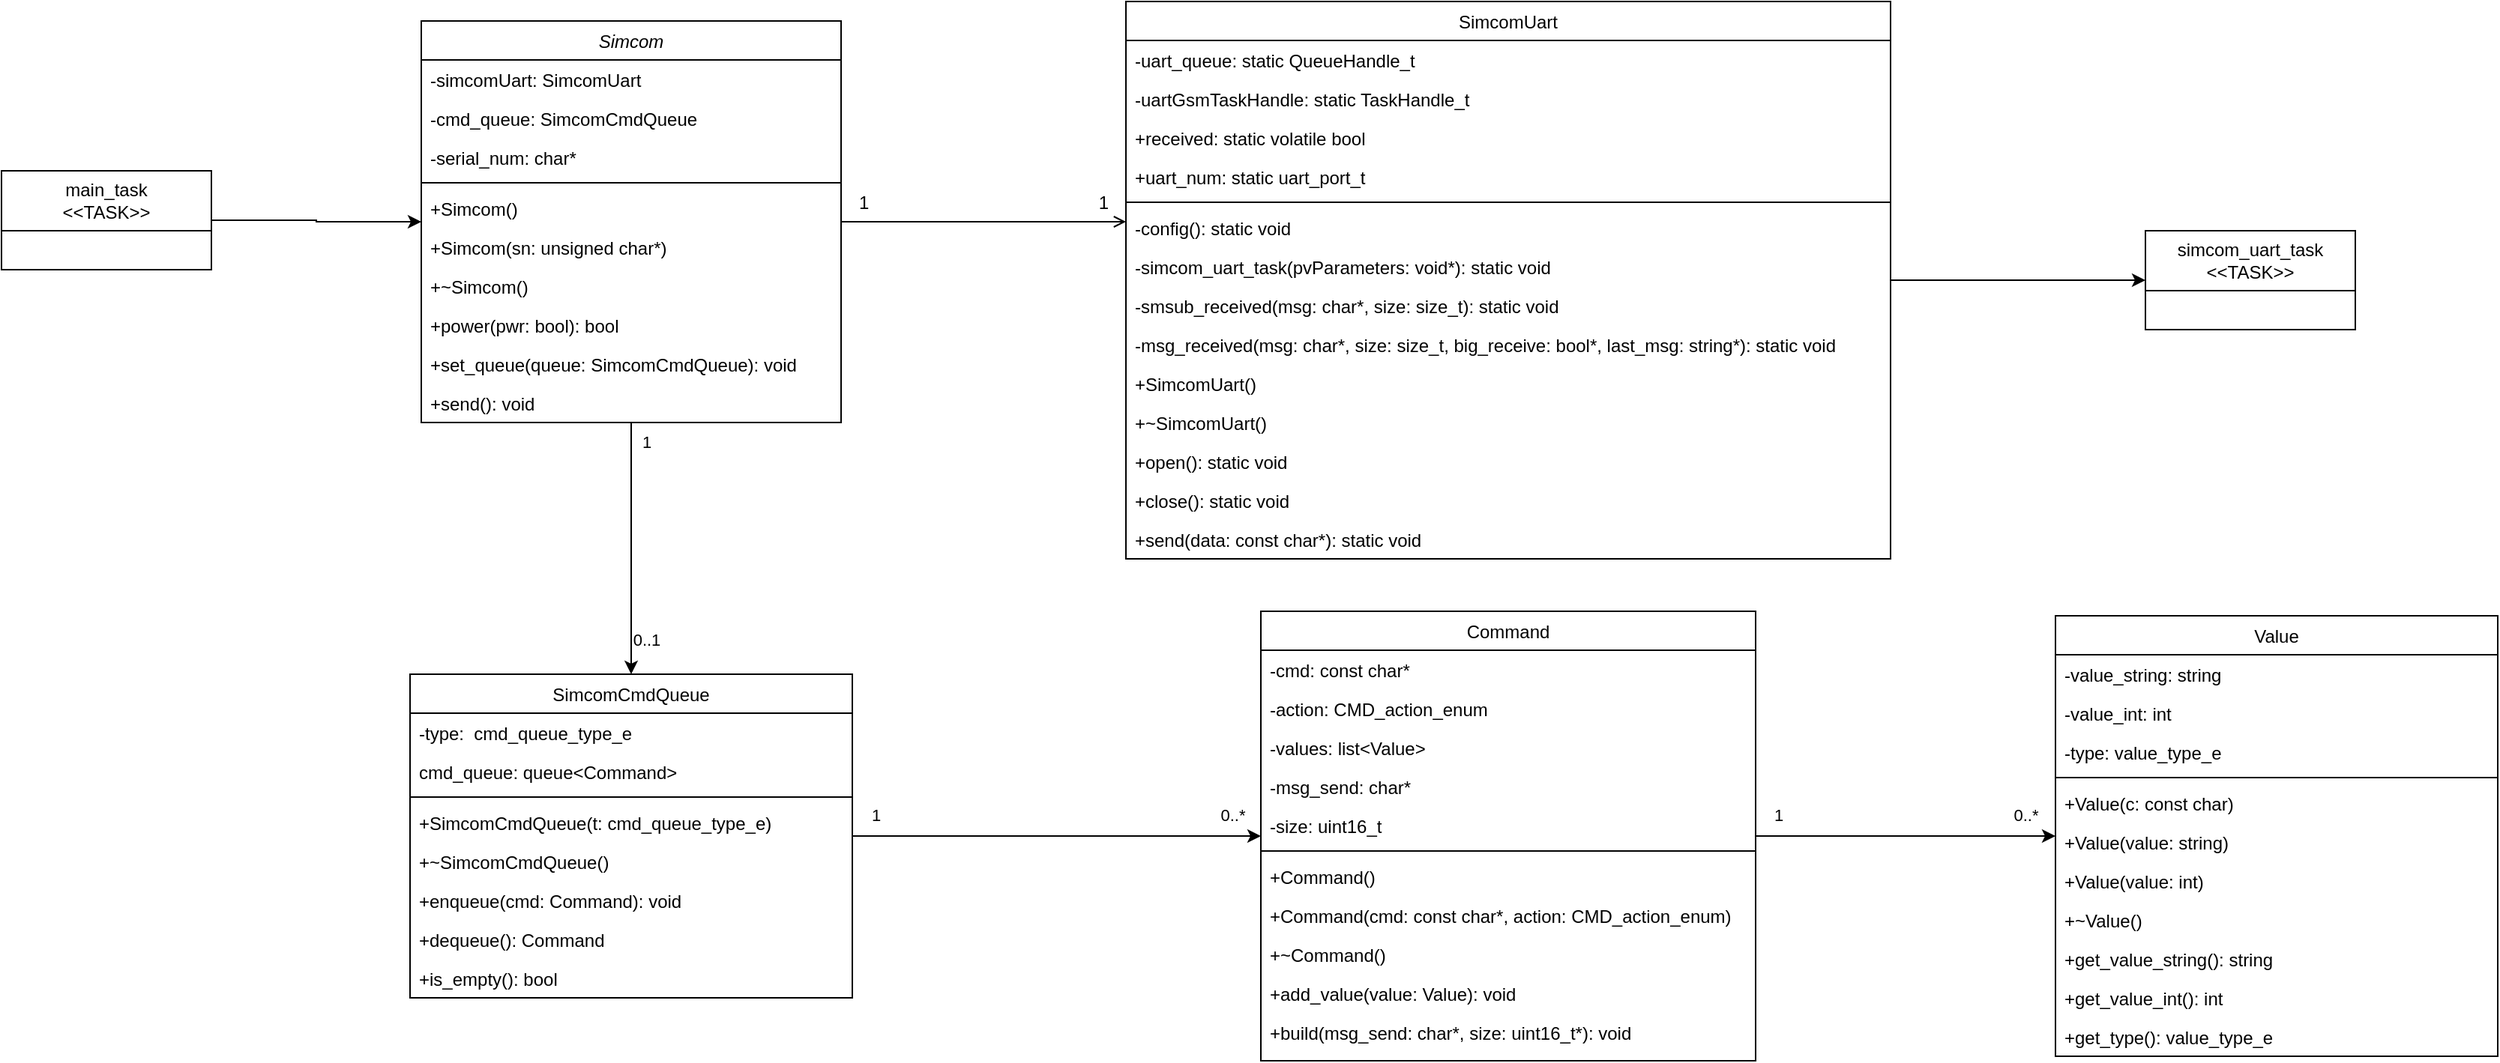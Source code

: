 <mxfile version="26.1.0">
  <diagram id="C5RBs43oDa-KdzZeNtuy" name="Page-1">
    <mxGraphModel dx="3217" dy="1243" grid="1" gridSize="10" guides="1" tooltips="1" connect="1" arrows="1" fold="1" page="1" pageScale="1" pageWidth="827" pageHeight="1169" math="0" shadow="0">
      <root>
        <mxCell id="WIyWlLk6GJQsqaUBKTNV-0" />
        <mxCell id="WIyWlLk6GJQsqaUBKTNV-1" parent="WIyWlLk6GJQsqaUBKTNV-0" />
        <mxCell id="OXkvoNjETRbfHiPbAuEQ-14" style="edgeStyle=orthogonalEdgeStyle;rounded=0;orthogonalLoop=1;jettySize=auto;html=1;entryX=0.5;entryY=0;entryDx=0;entryDy=0;" edge="1" parent="WIyWlLk6GJQsqaUBKTNV-1" source="zkfFHV4jXpPFQw0GAbJ--0" target="zkfFHV4jXpPFQw0GAbJ--6">
          <mxGeometry relative="1" as="geometry" />
        </mxCell>
        <mxCell id="OXkvoNjETRbfHiPbAuEQ-15" value="1" style="edgeLabel;html=1;align=center;verticalAlign=middle;resizable=0;points=[];" vertex="1" connectable="0" parent="OXkvoNjETRbfHiPbAuEQ-14">
          <mxGeometry x="-0.84" y="3" relative="1" as="geometry">
            <mxPoint x="7" y="-1" as="offset" />
          </mxGeometry>
        </mxCell>
        <mxCell id="OXkvoNjETRbfHiPbAuEQ-16" value="0..1" style="edgeLabel;html=1;align=center;verticalAlign=middle;resizable=0;points=[];" vertex="1" connectable="0" parent="OXkvoNjETRbfHiPbAuEQ-14">
          <mxGeometry x="0.728" y="1" relative="1" as="geometry">
            <mxPoint x="9" as="offset" />
          </mxGeometry>
        </mxCell>
        <mxCell id="zkfFHV4jXpPFQw0GAbJ--0" value="Simcom" style="swimlane;fontStyle=2;align=center;verticalAlign=top;childLayout=stackLayout;horizontal=1;startSize=26;horizontalStack=0;resizeParent=1;resizeLast=0;collapsible=1;marginBottom=0;rounded=0;shadow=0;strokeWidth=1;" parent="WIyWlLk6GJQsqaUBKTNV-1" vertex="1">
          <mxGeometry x="140" y="80" width="280" height="268" as="geometry">
            <mxRectangle x="230" y="140" width="160" height="26" as="alternateBounds" />
          </mxGeometry>
        </mxCell>
        <mxCell id="zkfFHV4jXpPFQw0GAbJ--1" value="-simcomUart: SimcomUart" style="text;align=left;verticalAlign=top;spacingLeft=4;spacingRight=4;overflow=hidden;rotatable=0;points=[[0,0.5],[1,0.5]];portConstraint=eastwest;" parent="zkfFHV4jXpPFQw0GAbJ--0" vertex="1">
          <mxGeometry y="26" width="280" height="26" as="geometry" />
        </mxCell>
        <mxCell id="zkfFHV4jXpPFQw0GAbJ--2" value="-cmd_queue: SimcomCmdQueue" style="text;align=left;verticalAlign=top;spacingLeft=4;spacingRight=4;overflow=hidden;rotatable=0;points=[[0,0.5],[1,0.5]];portConstraint=eastwest;rounded=0;shadow=0;html=0;" parent="zkfFHV4jXpPFQw0GAbJ--0" vertex="1">
          <mxGeometry y="52" width="280" height="26" as="geometry" />
        </mxCell>
        <mxCell id="zkfFHV4jXpPFQw0GAbJ--3" value="-serial_num: char*" style="text;align=left;verticalAlign=top;spacingLeft=4;spacingRight=4;overflow=hidden;rotatable=0;points=[[0,0.5],[1,0.5]];portConstraint=eastwest;rounded=0;shadow=0;html=0;" parent="zkfFHV4jXpPFQw0GAbJ--0" vertex="1">
          <mxGeometry y="78" width="280" height="26" as="geometry" />
        </mxCell>
        <mxCell id="zkfFHV4jXpPFQw0GAbJ--4" value="" style="line;html=1;strokeWidth=1;align=left;verticalAlign=middle;spacingTop=-1;spacingLeft=3;spacingRight=3;rotatable=0;labelPosition=right;points=[];portConstraint=eastwest;" parent="zkfFHV4jXpPFQw0GAbJ--0" vertex="1">
          <mxGeometry y="104" width="280" height="8" as="geometry" />
        </mxCell>
        <mxCell id="zkfFHV4jXpPFQw0GAbJ--5" value="+Simcom()" style="text;align=left;verticalAlign=top;spacingLeft=4;spacingRight=4;overflow=hidden;rotatable=0;points=[[0,0.5],[1,0.5]];portConstraint=eastwest;" parent="zkfFHV4jXpPFQw0GAbJ--0" vertex="1">
          <mxGeometry y="112" width="280" height="26" as="geometry" />
        </mxCell>
        <mxCell id="OXkvoNjETRbfHiPbAuEQ-2" value="+Simcom(sn: unsigned char*)" style="text;align=left;verticalAlign=top;spacingLeft=4;spacingRight=4;overflow=hidden;rotatable=0;points=[[0,0.5],[1,0.5]];portConstraint=eastwest;" vertex="1" parent="zkfFHV4jXpPFQw0GAbJ--0">
          <mxGeometry y="138" width="280" height="26" as="geometry" />
        </mxCell>
        <mxCell id="OXkvoNjETRbfHiPbAuEQ-0" value="+~Simcom()" style="text;align=left;verticalAlign=top;spacingLeft=4;spacingRight=4;overflow=hidden;rotatable=0;points=[[0,0.5],[1,0.5]];portConstraint=eastwest;" vertex="1" parent="zkfFHV4jXpPFQw0GAbJ--0">
          <mxGeometry y="164" width="280" height="26" as="geometry" />
        </mxCell>
        <mxCell id="OXkvoNjETRbfHiPbAuEQ-3" value="+power(pwr: bool): bool" style="text;align=left;verticalAlign=top;spacingLeft=4;spacingRight=4;overflow=hidden;rotatable=0;points=[[0,0.5],[1,0.5]];portConstraint=eastwest;" vertex="1" parent="zkfFHV4jXpPFQw0GAbJ--0">
          <mxGeometry y="190" width="280" height="26" as="geometry" />
        </mxCell>
        <mxCell id="OXkvoNjETRbfHiPbAuEQ-4" value="+set_queue(queue: SimcomCmdQueue): void" style="text;align=left;verticalAlign=top;spacingLeft=4;spacingRight=4;overflow=hidden;rotatable=0;points=[[0,0.5],[1,0.5]];portConstraint=eastwest;" vertex="1" parent="zkfFHV4jXpPFQw0GAbJ--0">
          <mxGeometry y="216" width="280" height="26" as="geometry" />
        </mxCell>
        <mxCell id="OXkvoNjETRbfHiPbAuEQ-1" value="+send(): void" style="text;align=left;verticalAlign=top;spacingLeft=4;spacingRight=4;overflow=hidden;rotatable=0;points=[[0,0.5],[1,0.5]];portConstraint=eastwest;" vertex="1" parent="zkfFHV4jXpPFQw0GAbJ--0">
          <mxGeometry y="242" width="280" height="26" as="geometry" />
        </mxCell>
        <mxCell id="zkfFHV4jXpPFQw0GAbJ--6" value="SimcomCmdQueue" style="swimlane;fontStyle=0;align=center;verticalAlign=top;childLayout=stackLayout;horizontal=1;startSize=26;horizontalStack=0;resizeParent=1;resizeLast=0;collapsible=1;marginBottom=0;rounded=0;shadow=0;strokeWidth=1;" parent="WIyWlLk6GJQsqaUBKTNV-1" vertex="1">
          <mxGeometry x="132.5" y="516" width="295" height="216" as="geometry">
            <mxRectangle x="130" y="380" width="160" height="26" as="alternateBounds" />
          </mxGeometry>
        </mxCell>
        <mxCell id="zkfFHV4jXpPFQw0GAbJ--7" value="-type:  cmd_queue_type_e" style="text;align=left;verticalAlign=top;spacingLeft=4;spacingRight=4;overflow=hidden;rotatable=0;points=[[0,0.5],[1,0.5]];portConstraint=eastwest;" parent="zkfFHV4jXpPFQw0GAbJ--6" vertex="1">
          <mxGeometry y="26" width="295" height="26" as="geometry" />
        </mxCell>
        <mxCell id="zkfFHV4jXpPFQw0GAbJ--8" value="cmd_queue: queue&lt;Command&gt;" style="text;align=left;verticalAlign=top;spacingLeft=4;spacingRight=4;overflow=hidden;rotatable=0;points=[[0,0.5],[1,0.5]];portConstraint=eastwest;rounded=0;shadow=0;html=0;" parent="zkfFHV4jXpPFQw0GAbJ--6" vertex="1">
          <mxGeometry y="52" width="295" height="26" as="geometry" />
        </mxCell>
        <mxCell id="zkfFHV4jXpPFQw0GAbJ--9" value="" style="line;html=1;strokeWidth=1;align=left;verticalAlign=middle;spacingTop=-1;spacingLeft=3;spacingRight=3;rotatable=0;labelPosition=right;points=[];portConstraint=eastwest;" parent="zkfFHV4jXpPFQw0GAbJ--6" vertex="1">
          <mxGeometry y="78" width="295" height="8" as="geometry" />
        </mxCell>
        <mxCell id="zkfFHV4jXpPFQw0GAbJ--10" value="+SimcomCmdQueue(t: cmd_queue_type_e)" style="text;align=left;verticalAlign=top;spacingLeft=4;spacingRight=4;overflow=hidden;rotatable=0;points=[[0,0.5],[1,0.5]];portConstraint=eastwest;fontStyle=0" parent="zkfFHV4jXpPFQw0GAbJ--6" vertex="1">
          <mxGeometry y="86" width="295" height="26" as="geometry" />
        </mxCell>
        <mxCell id="OXkvoNjETRbfHiPbAuEQ-17" value="+~SimcomCmdQueue()" style="text;align=left;verticalAlign=top;spacingLeft=4;spacingRight=4;overflow=hidden;rotatable=0;points=[[0,0.5],[1,0.5]];portConstraint=eastwest;fontStyle=0" vertex="1" parent="zkfFHV4jXpPFQw0GAbJ--6">
          <mxGeometry y="112" width="295" height="26" as="geometry" />
        </mxCell>
        <mxCell id="OXkvoNjETRbfHiPbAuEQ-18" value="+enqueue(cmd: Command): void" style="text;align=left;verticalAlign=top;spacingLeft=4;spacingRight=4;overflow=hidden;rotatable=0;points=[[0,0.5],[1,0.5]];portConstraint=eastwest;fontStyle=0" vertex="1" parent="zkfFHV4jXpPFQw0GAbJ--6">
          <mxGeometry y="138" width="295" height="26" as="geometry" />
        </mxCell>
        <mxCell id="OXkvoNjETRbfHiPbAuEQ-20" value="+dequeue(): Command" style="text;align=left;verticalAlign=top;spacingLeft=4;spacingRight=4;overflow=hidden;rotatable=0;points=[[0,0.5],[1,0.5]];portConstraint=eastwest;fontStyle=0" vertex="1" parent="zkfFHV4jXpPFQw0GAbJ--6">
          <mxGeometry y="164" width="295" height="26" as="geometry" />
        </mxCell>
        <mxCell id="OXkvoNjETRbfHiPbAuEQ-19" value="+is_empty(): bool" style="text;align=left;verticalAlign=top;spacingLeft=4;spacingRight=4;overflow=hidden;rotatable=0;points=[[0,0.5],[1,0.5]];portConstraint=eastwest;fontStyle=0" vertex="1" parent="zkfFHV4jXpPFQw0GAbJ--6">
          <mxGeometry y="190" width="295" height="26" as="geometry" />
        </mxCell>
        <mxCell id="OXkvoNjETRbfHiPbAuEQ-75" style="edgeStyle=orthogonalEdgeStyle;rounded=0;orthogonalLoop=1;jettySize=auto;html=1;" edge="1" parent="WIyWlLk6GJQsqaUBKTNV-1" source="zkfFHV4jXpPFQw0GAbJ--17" target="OXkvoNjETRbfHiPbAuEQ-71">
          <mxGeometry relative="1" as="geometry" />
        </mxCell>
        <mxCell id="zkfFHV4jXpPFQw0GAbJ--17" value="SimcomUart" style="swimlane;fontStyle=0;align=center;verticalAlign=top;childLayout=stackLayout;horizontal=1;startSize=26;horizontalStack=0;resizeParent=1;resizeLast=0;collapsible=1;marginBottom=0;rounded=0;shadow=0;strokeWidth=1;" parent="WIyWlLk6GJQsqaUBKTNV-1" vertex="1">
          <mxGeometry x="610" y="67" width="510" height="372" as="geometry">
            <mxRectangle x="550" y="140" width="160" height="26" as="alternateBounds" />
          </mxGeometry>
        </mxCell>
        <mxCell id="zkfFHV4jXpPFQw0GAbJ--18" value="-uart_queue: static QueueHandle_t" style="text;align=left;verticalAlign=top;spacingLeft=4;spacingRight=4;overflow=hidden;rotatable=0;points=[[0,0.5],[1,0.5]];portConstraint=eastwest;" parent="zkfFHV4jXpPFQw0GAbJ--17" vertex="1">
          <mxGeometry y="26" width="510" height="26" as="geometry" />
        </mxCell>
        <mxCell id="OXkvoNjETRbfHiPbAuEQ-7" value="-uartGsmTaskHandle: static TaskHandle_t" style="text;align=left;verticalAlign=top;spacingLeft=4;spacingRight=4;overflow=hidden;rotatable=0;points=[[0,0.5],[1,0.5]];portConstraint=eastwest;rounded=0;shadow=0;html=0;" vertex="1" parent="zkfFHV4jXpPFQw0GAbJ--17">
          <mxGeometry y="52" width="510" height="26" as="geometry" />
        </mxCell>
        <mxCell id="zkfFHV4jXpPFQw0GAbJ--19" value="+received: static volatile bool" style="text;align=left;verticalAlign=top;spacingLeft=4;spacingRight=4;overflow=hidden;rotatable=0;points=[[0,0.5],[1,0.5]];portConstraint=eastwest;rounded=0;shadow=0;html=0;" parent="zkfFHV4jXpPFQw0GAbJ--17" vertex="1">
          <mxGeometry y="78" width="510" height="26" as="geometry" />
        </mxCell>
        <mxCell id="OXkvoNjETRbfHiPbAuEQ-8" value="+uart_num: static uart_port_t" style="text;align=left;verticalAlign=top;spacingLeft=4;spacingRight=4;overflow=hidden;rotatable=0;points=[[0,0.5],[1,0.5]];portConstraint=eastwest;rounded=0;shadow=0;html=0;" vertex="1" parent="zkfFHV4jXpPFQw0GAbJ--17">
          <mxGeometry y="104" width="510" height="26" as="geometry" />
        </mxCell>
        <mxCell id="zkfFHV4jXpPFQw0GAbJ--23" value="" style="line;html=1;strokeWidth=1;align=left;verticalAlign=middle;spacingTop=-1;spacingLeft=3;spacingRight=3;rotatable=0;labelPosition=right;points=[];portConstraint=eastwest;" parent="zkfFHV4jXpPFQw0GAbJ--17" vertex="1">
          <mxGeometry y="130" width="510" height="8" as="geometry" />
        </mxCell>
        <mxCell id="zkfFHV4jXpPFQw0GAbJ--24" value="-config(): static void" style="text;align=left;verticalAlign=top;spacingLeft=4;spacingRight=4;overflow=hidden;rotatable=0;points=[[0,0.5],[1,0.5]];portConstraint=eastwest;" parent="zkfFHV4jXpPFQw0GAbJ--17" vertex="1">
          <mxGeometry y="138" width="510" height="26" as="geometry" />
        </mxCell>
        <mxCell id="zkfFHV4jXpPFQw0GAbJ--25" value="-simcom_uart_task(pvParameters: void*): static void" style="text;align=left;verticalAlign=top;spacingLeft=4;spacingRight=4;overflow=hidden;rotatable=0;points=[[0,0.5],[1,0.5]];portConstraint=eastwest;" parent="zkfFHV4jXpPFQw0GAbJ--17" vertex="1">
          <mxGeometry y="164" width="510" height="26" as="geometry" />
        </mxCell>
        <mxCell id="OXkvoNjETRbfHiPbAuEQ-5" value="-smsub_received(msg: char*, size: size_t): static void" style="text;align=left;verticalAlign=top;spacingLeft=4;spacingRight=4;overflow=hidden;rotatable=0;points=[[0,0.5],[1,0.5]];portConstraint=eastwest;" vertex="1" parent="zkfFHV4jXpPFQw0GAbJ--17">
          <mxGeometry y="190" width="510" height="26" as="geometry" />
        </mxCell>
        <mxCell id="OXkvoNjETRbfHiPbAuEQ-6" value="-msg_received(msg: char*, size: size_t, big_receive: bool*, last_msg: string*): static void" style="text;align=left;verticalAlign=top;spacingLeft=4;spacingRight=4;overflow=hidden;rotatable=0;points=[[0,0.5],[1,0.5]];portConstraint=eastwest;" vertex="1" parent="zkfFHV4jXpPFQw0GAbJ--17">
          <mxGeometry y="216" width="510" height="26" as="geometry" />
        </mxCell>
        <mxCell id="OXkvoNjETRbfHiPbAuEQ-10" value="+SimcomUart()" style="text;align=left;verticalAlign=top;spacingLeft=4;spacingRight=4;overflow=hidden;rotatable=0;points=[[0,0.5],[1,0.5]];portConstraint=eastwest;" vertex="1" parent="zkfFHV4jXpPFQw0GAbJ--17">
          <mxGeometry y="242" width="510" height="26" as="geometry" />
        </mxCell>
        <mxCell id="OXkvoNjETRbfHiPbAuEQ-9" value="+~SimcomUart()" style="text;align=left;verticalAlign=top;spacingLeft=4;spacingRight=4;overflow=hidden;rotatable=0;points=[[0,0.5],[1,0.5]];portConstraint=eastwest;" vertex="1" parent="zkfFHV4jXpPFQw0GAbJ--17">
          <mxGeometry y="268" width="510" height="26" as="geometry" />
        </mxCell>
        <mxCell id="OXkvoNjETRbfHiPbAuEQ-11" value="+open(): static void" style="text;align=left;verticalAlign=top;spacingLeft=4;spacingRight=4;overflow=hidden;rotatable=0;points=[[0,0.5],[1,0.5]];portConstraint=eastwest;" vertex="1" parent="zkfFHV4jXpPFQw0GAbJ--17">
          <mxGeometry y="294" width="510" height="26" as="geometry" />
        </mxCell>
        <mxCell id="OXkvoNjETRbfHiPbAuEQ-12" value="+close(): static void" style="text;align=left;verticalAlign=top;spacingLeft=4;spacingRight=4;overflow=hidden;rotatable=0;points=[[0,0.5],[1,0.5]];portConstraint=eastwest;" vertex="1" parent="zkfFHV4jXpPFQw0GAbJ--17">
          <mxGeometry y="320" width="510" height="26" as="geometry" />
        </mxCell>
        <mxCell id="OXkvoNjETRbfHiPbAuEQ-13" value="+send(data: const char*): static void" style="text;align=left;verticalAlign=top;spacingLeft=4;spacingRight=4;overflow=hidden;rotatable=0;points=[[0,0.5],[1,0.5]];portConstraint=eastwest;" vertex="1" parent="zkfFHV4jXpPFQw0GAbJ--17">
          <mxGeometry y="346" width="510" height="26" as="geometry" />
        </mxCell>
        <mxCell id="zkfFHV4jXpPFQw0GAbJ--26" value="" style="endArrow=open;shadow=0;strokeWidth=1;rounded=0;curved=0;endFill=1;edgeStyle=elbowEdgeStyle;elbow=vertical;" parent="WIyWlLk6GJQsqaUBKTNV-1" source="zkfFHV4jXpPFQw0GAbJ--0" target="zkfFHV4jXpPFQw0GAbJ--17" edge="1">
          <mxGeometry x="0.5" y="41" relative="1" as="geometry">
            <mxPoint x="380" y="192" as="sourcePoint" />
            <mxPoint x="540" y="192" as="targetPoint" />
            <mxPoint x="-40" y="32" as="offset" />
          </mxGeometry>
        </mxCell>
        <mxCell id="zkfFHV4jXpPFQw0GAbJ--27" value="1" style="resizable=0;align=left;verticalAlign=bottom;labelBackgroundColor=none;fontSize=12;" parent="zkfFHV4jXpPFQw0GAbJ--26" connectable="0" vertex="1">
          <mxGeometry x="-1" relative="1" as="geometry">
            <mxPoint x="10" y="-4" as="offset" />
          </mxGeometry>
        </mxCell>
        <mxCell id="zkfFHV4jXpPFQw0GAbJ--28" value="1" style="resizable=0;align=right;verticalAlign=bottom;labelBackgroundColor=none;fontSize=12;" parent="zkfFHV4jXpPFQw0GAbJ--26" connectable="0" vertex="1">
          <mxGeometry x="1" relative="1" as="geometry">
            <mxPoint x="-10" y="-4" as="offset" />
          </mxGeometry>
        </mxCell>
        <mxCell id="OXkvoNjETRbfHiPbAuEQ-51" style="edgeStyle=orthogonalEdgeStyle;rounded=0;orthogonalLoop=1;jettySize=auto;html=1;" edge="1" parent="WIyWlLk6GJQsqaUBKTNV-1" source="OXkvoNjETRbfHiPbAuEQ-21" target="OXkvoNjETRbfHiPbAuEQ-38">
          <mxGeometry relative="1" as="geometry" />
        </mxCell>
        <mxCell id="OXkvoNjETRbfHiPbAuEQ-52" value="1" style="edgeLabel;html=1;align=center;verticalAlign=middle;resizable=0;points=[];" vertex="1" connectable="0" parent="OXkvoNjETRbfHiPbAuEQ-51">
          <mxGeometry x="-0.85" y="3" relative="1" as="geometry">
            <mxPoint y="-11" as="offset" />
          </mxGeometry>
        </mxCell>
        <mxCell id="OXkvoNjETRbfHiPbAuEQ-53" value="0..*" style="edgeLabel;html=1;align=center;verticalAlign=middle;resizable=0;points=[];" vertex="1" connectable="0" parent="OXkvoNjETRbfHiPbAuEQ-51">
          <mxGeometry x="0.86" relative="1" as="geometry">
            <mxPoint x="-6" y="-14" as="offset" />
          </mxGeometry>
        </mxCell>
        <mxCell id="OXkvoNjETRbfHiPbAuEQ-21" value="Command" style="swimlane;fontStyle=0;align=center;verticalAlign=top;childLayout=stackLayout;horizontal=1;startSize=26;horizontalStack=0;resizeParent=1;resizeLast=0;collapsible=1;marginBottom=0;rounded=0;shadow=0;strokeWidth=1;" vertex="1" parent="WIyWlLk6GJQsqaUBKTNV-1">
          <mxGeometry x="700" y="474" width="330" height="300" as="geometry">
            <mxRectangle x="130" y="380" width="160" height="26" as="alternateBounds" />
          </mxGeometry>
        </mxCell>
        <mxCell id="OXkvoNjETRbfHiPbAuEQ-22" value="-cmd: const char*" style="text;align=left;verticalAlign=top;spacingLeft=4;spacingRight=4;overflow=hidden;rotatable=0;points=[[0,0.5],[1,0.5]];portConstraint=eastwest;" vertex="1" parent="OXkvoNjETRbfHiPbAuEQ-21">
          <mxGeometry y="26" width="330" height="26" as="geometry" />
        </mxCell>
        <mxCell id="OXkvoNjETRbfHiPbAuEQ-23" value="-action: CMD_action_enum" style="text;align=left;verticalAlign=top;spacingLeft=4;spacingRight=4;overflow=hidden;rotatable=0;points=[[0,0.5],[1,0.5]];portConstraint=eastwest;rounded=0;shadow=0;html=0;" vertex="1" parent="OXkvoNjETRbfHiPbAuEQ-21">
          <mxGeometry y="52" width="330" height="26" as="geometry" />
        </mxCell>
        <mxCell id="OXkvoNjETRbfHiPbAuEQ-31" value="-values: list&lt;Value&gt;" style="text;align=left;verticalAlign=top;spacingLeft=4;spacingRight=4;overflow=hidden;rotatable=0;points=[[0,0.5],[1,0.5]];portConstraint=eastwest;rounded=0;shadow=0;html=0;" vertex="1" parent="OXkvoNjETRbfHiPbAuEQ-21">
          <mxGeometry y="78" width="330" height="26" as="geometry" />
        </mxCell>
        <mxCell id="OXkvoNjETRbfHiPbAuEQ-33" value="-msg_send: char*" style="text;align=left;verticalAlign=top;spacingLeft=4;spacingRight=4;overflow=hidden;rotatable=0;points=[[0,0.5],[1,0.5]];portConstraint=eastwest;" vertex="1" parent="OXkvoNjETRbfHiPbAuEQ-21">
          <mxGeometry y="104" width="330" height="26" as="geometry" />
        </mxCell>
        <mxCell id="OXkvoNjETRbfHiPbAuEQ-32" value="-size: uint16_t" style="text;align=left;verticalAlign=top;spacingLeft=4;spacingRight=4;overflow=hidden;rotatable=0;points=[[0,0.5],[1,0.5]];portConstraint=eastwest;" vertex="1" parent="OXkvoNjETRbfHiPbAuEQ-21">
          <mxGeometry y="130" width="330" height="26" as="geometry" />
        </mxCell>
        <mxCell id="OXkvoNjETRbfHiPbAuEQ-24" value="" style="line;html=1;strokeWidth=1;align=left;verticalAlign=middle;spacingTop=-1;spacingLeft=3;spacingRight=3;rotatable=0;labelPosition=right;points=[];portConstraint=eastwest;" vertex="1" parent="OXkvoNjETRbfHiPbAuEQ-21">
          <mxGeometry y="156" width="330" height="8" as="geometry" />
        </mxCell>
        <mxCell id="OXkvoNjETRbfHiPbAuEQ-25" value="+Command()" style="text;align=left;verticalAlign=top;spacingLeft=4;spacingRight=4;overflow=hidden;rotatable=0;points=[[0,0.5],[1,0.5]];portConstraint=eastwest;fontStyle=0" vertex="1" parent="OXkvoNjETRbfHiPbAuEQ-21">
          <mxGeometry y="164" width="330" height="26" as="geometry" />
        </mxCell>
        <mxCell id="OXkvoNjETRbfHiPbAuEQ-26" value="+Command(cmd: const char*, action: CMD_action_enum)" style="text;align=left;verticalAlign=top;spacingLeft=4;spacingRight=4;overflow=hidden;rotatable=0;points=[[0,0.5],[1,0.5]];portConstraint=eastwest;fontStyle=0" vertex="1" parent="OXkvoNjETRbfHiPbAuEQ-21">
          <mxGeometry y="190" width="330" height="26" as="geometry" />
        </mxCell>
        <mxCell id="OXkvoNjETRbfHiPbAuEQ-34" value="+~Command()" style="text;align=left;verticalAlign=top;spacingLeft=4;spacingRight=4;overflow=hidden;rotatable=0;points=[[0,0.5],[1,0.5]];portConstraint=eastwest;fontStyle=0" vertex="1" parent="OXkvoNjETRbfHiPbAuEQ-21">
          <mxGeometry y="216" width="330" height="26" as="geometry" />
        </mxCell>
        <mxCell id="OXkvoNjETRbfHiPbAuEQ-27" value="+add_value(value: Value): void" style="text;align=left;verticalAlign=top;spacingLeft=4;spacingRight=4;overflow=hidden;rotatable=0;points=[[0,0.5],[1,0.5]];portConstraint=eastwest;fontStyle=0" vertex="1" parent="OXkvoNjETRbfHiPbAuEQ-21">
          <mxGeometry y="242" width="330" height="26" as="geometry" />
        </mxCell>
        <mxCell id="OXkvoNjETRbfHiPbAuEQ-28" value="+build(msg_send: char*, size: uint16_t*): void" style="text;align=left;verticalAlign=top;spacingLeft=4;spacingRight=4;overflow=hidden;rotatable=0;points=[[0,0.5],[1,0.5]];portConstraint=eastwest;fontStyle=0" vertex="1" parent="OXkvoNjETRbfHiPbAuEQ-21">
          <mxGeometry y="268" width="330" height="26" as="geometry" />
        </mxCell>
        <mxCell id="OXkvoNjETRbfHiPbAuEQ-35" style="edgeStyle=orthogonalEdgeStyle;rounded=0;orthogonalLoop=1;jettySize=auto;html=1;" edge="1" parent="WIyWlLk6GJQsqaUBKTNV-1" source="zkfFHV4jXpPFQw0GAbJ--6" target="OXkvoNjETRbfHiPbAuEQ-21">
          <mxGeometry relative="1" as="geometry" />
        </mxCell>
        <mxCell id="OXkvoNjETRbfHiPbAuEQ-36" value="1" style="edgeLabel;html=1;align=center;verticalAlign=middle;resizable=0;points=[];" vertex="1" connectable="0" parent="OXkvoNjETRbfHiPbAuEQ-35">
          <mxGeometry x="-0.894" y="2" relative="1" as="geometry">
            <mxPoint x="1" y="-12" as="offset" />
          </mxGeometry>
        </mxCell>
        <mxCell id="OXkvoNjETRbfHiPbAuEQ-37" value="0..*" style="edgeLabel;html=1;align=center;verticalAlign=middle;resizable=0;points=[];" vertex="1" connectable="0" parent="OXkvoNjETRbfHiPbAuEQ-35">
          <mxGeometry x="0.875" relative="1" as="geometry">
            <mxPoint x="-2" y="-14" as="offset" />
          </mxGeometry>
        </mxCell>
        <mxCell id="OXkvoNjETRbfHiPbAuEQ-38" value="Value" style="swimlane;fontStyle=0;align=center;verticalAlign=top;childLayout=stackLayout;horizontal=1;startSize=26;horizontalStack=0;resizeParent=1;resizeLast=0;collapsible=1;marginBottom=0;rounded=0;shadow=0;strokeWidth=1;" vertex="1" parent="WIyWlLk6GJQsqaUBKTNV-1">
          <mxGeometry x="1230" y="477" width="295" height="294" as="geometry">
            <mxRectangle x="130" y="380" width="160" height="26" as="alternateBounds" />
          </mxGeometry>
        </mxCell>
        <mxCell id="OXkvoNjETRbfHiPbAuEQ-39" value="-value_string: string" style="text;align=left;verticalAlign=top;spacingLeft=4;spacingRight=4;overflow=hidden;rotatable=0;points=[[0,0.5],[1,0.5]];portConstraint=eastwest;" vertex="1" parent="OXkvoNjETRbfHiPbAuEQ-38">
          <mxGeometry y="26" width="295" height="26" as="geometry" />
        </mxCell>
        <mxCell id="OXkvoNjETRbfHiPbAuEQ-40" value="-value_int: int" style="text;align=left;verticalAlign=top;spacingLeft=4;spacingRight=4;overflow=hidden;rotatable=0;points=[[0,0.5],[1,0.5]];portConstraint=eastwest;rounded=0;shadow=0;html=0;" vertex="1" parent="OXkvoNjETRbfHiPbAuEQ-38">
          <mxGeometry y="52" width="295" height="26" as="geometry" />
        </mxCell>
        <mxCell id="OXkvoNjETRbfHiPbAuEQ-47" value="-type: value_type_e" style="text;align=left;verticalAlign=top;spacingLeft=4;spacingRight=4;overflow=hidden;rotatable=0;points=[[0,0.5],[1,0.5]];portConstraint=eastwest;rounded=0;shadow=0;html=0;" vertex="1" parent="OXkvoNjETRbfHiPbAuEQ-38">
          <mxGeometry y="78" width="295" height="26" as="geometry" />
        </mxCell>
        <mxCell id="OXkvoNjETRbfHiPbAuEQ-41" value="" style="line;html=1;strokeWidth=1;align=left;verticalAlign=middle;spacingTop=-1;spacingLeft=3;spacingRight=3;rotatable=0;labelPosition=right;points=[];portConstraint=eastwest;" vertex="1" parent="OXkvoNjETRbfHiPbAuEQ-38">
          <mxGeometry y="104" width="295" height="8" as="geometry" />
        </mxCell>
        <mxCell id="OXkvoNjETRbfHiPbAuEQ-42" value="+Value(c: const char)" style="text;align=left;verticalAlign=top;spacingLeft=4;spacingRight=4;overflow=hidden;rotatable=0;points=[[0,0.5],[1,0.5]];portConstraint=eastwest;fontStyle=0" vertex="1" parent="OXkvoNjETRbfHiPbAuEQ-38">
          <mxGeometry y="112" width="295" height="26" as="geometry" />
        </mxCell>
        <mxCell id="OXkvoNjETRbfHiPbAuEQ-43" value="+Value(value: string)" style="text;align=left;verticalAlign=top;spacingLeft=4;spacingRight=4;overflow=hidden;rotatable=0;points=[[0,0.5],[1,0.5]];portConstraint=eastwest;fontStyle=0" vertex="1" parent="OXkvoNjETRbfHiPbAuEQ-38">
          <mxGeometry y="138" width="295" height="26" as="geometry" />
        </mxCell>
        <mxCell id="OXkvoNjETRbfHiPbAuEQ-44" value="+Value(value: int)" style="text;align=left;verticalAlign=top;spacingLeft=4;spacingRight=4;overflow=hidden;rotatable=0;points=[[0,0.5],[1,0.5]];portConstraint=eastwest;fontStyle=0" vertex="1" parent="OXkvoNjETRbfHiPbAuEQ-38">
          <mxGeometry y="164" width="295" height="26" as="geometry" />
        </mxCell>
        <mxCell id="OXkvoNjETRbfHiPbAuEQ-45" value="+~Value()" style="text;align=left;verticalAlign=top;spacingLeft=4;spacingRight=4;overflow=hidden;rotatable=0;points=[[0,0.5],[1,0.5]];portConstraint=eastwest;fontStyle=0" vertex="1" parent="OXkvoNjETRbfHiPbAuEQ-38">
          <mxGeometry y="190" width="295" height="26" as="geometry" />
        </mxCell>
        <mxCell id="OXkvoNjETRbfHiPbAuEQ-48" value="+get_value_string(): string" style="text;align=left;verticalAlign=top;spacingLeft=4;spacingRight=4;overflow=hidden;rotatable=0;points=[[0,0.5],[1,0.5]];portConstraint=eastwest;fontStyle=0" vertex="1" parent="OXkvoNjETRbfHiPbAuEQ-38">
          <mxGeometry y="216" width="295" height="26" as="geometry" />
        </mxCell>
        <mxCell id="OXkvoNjETRbfHiPbAuEQ-46" value="+get_value_int(): int" style="text;align=left;verticalAlign=top;spacingLeft=4;spacingRight=4;overflow=hidden;rotatable=0;points=[[0,0.5],[1,0.5]];portConstraint=eastwest;fontStyle=0" vertex="1" parent="OXkvoNjETRbfHiPbAuEQ-38">
          <mxGeometry y="242" width="295" height="26" as="geometry" />
        </mxCell>
        <mxCell id="OXkvoNjETRbfHiPbAuEQ-49" value="+get_type(): value_type_e" style="text;align=left;verticalAlign=top;spacingLeft=4;spacingRight=4;overflow=hidden;rotatable=0;points=[[0,0.5],[1,0.5]];portConstraint=eastwest;fontStyle=0" vertex="1" parent="OXkvoNjETRbfHiPbAuEQ-38">
          <mxGeometry y="268" width="295" height="26" as="geometry" />
        </mxCell>
        <mxCell id="OXkvoNjETRbfHiPbAuEQ-71" value="simcom_uart_task&lt;div&gt;&amp;lt;&amp;lt;TASK&amp;gt;&amp;gt;&lt;/div&gt;" style="swimlane;fontStyle=0;childLayout=stackLayout;horizontal=1;startSize=40;fillColor=none;horizontalStack=0;resizeParent=1;resizeParentMax=0;resizeLast=0;collapsible=1;marginBottom=0;whiteSpace=wrap;html=1;" vertex="1" parent="WIyWlLk6GJQsqaUBKTNV-1">
          <mxGeometry x="1290" y="220" width="140" height="66" as="geometry" />
        </mxCell>
        <mxCell id="OXkvoNjETRbfHiPbAuEQ-77" style="edgeStyle=orthogonalEdgeStyle;rounded=0;orthogonalLoop=1;jettySize=auto;html=1;" edge="1" parent="WIyWlLk6GJQsqaUBKTNV-1" source="OXkvoNjETRbfHiPbAuEQ-76" target="zkfFHV4jXpPFQw0GAbJ--0">
          <mxGeometry relative="1" as="geometry" />
        </mxCell>
        <mxCell id="OXkvoNjETRbfHiPbAuEQ-76" value="main_task&lt;div&gt;&amp;lt;&amp;lt;TASK&amp;gt;&amp;gt;&lt;/div&gt;" style="swimlane;fontStyle=0;childLayout=stackLayout;horizontal=1;startSize=40;fillColor=none;horizontalStack=0;resizeParent=1;resizeParentMax=0;resizeLast=0;collapsible=1;marginBottom=0;whiteSpace=wrap;html=1;" vertex="1" parent="WIyWlLk6GJQsqaUBKTNV-1">
          <mxGeometry x="-140" y="180" width="140" height="66" as="geometry" />
        </mxCell>
      </root>
    </mxGraphModel>
  </diagram>
</mxfile>

